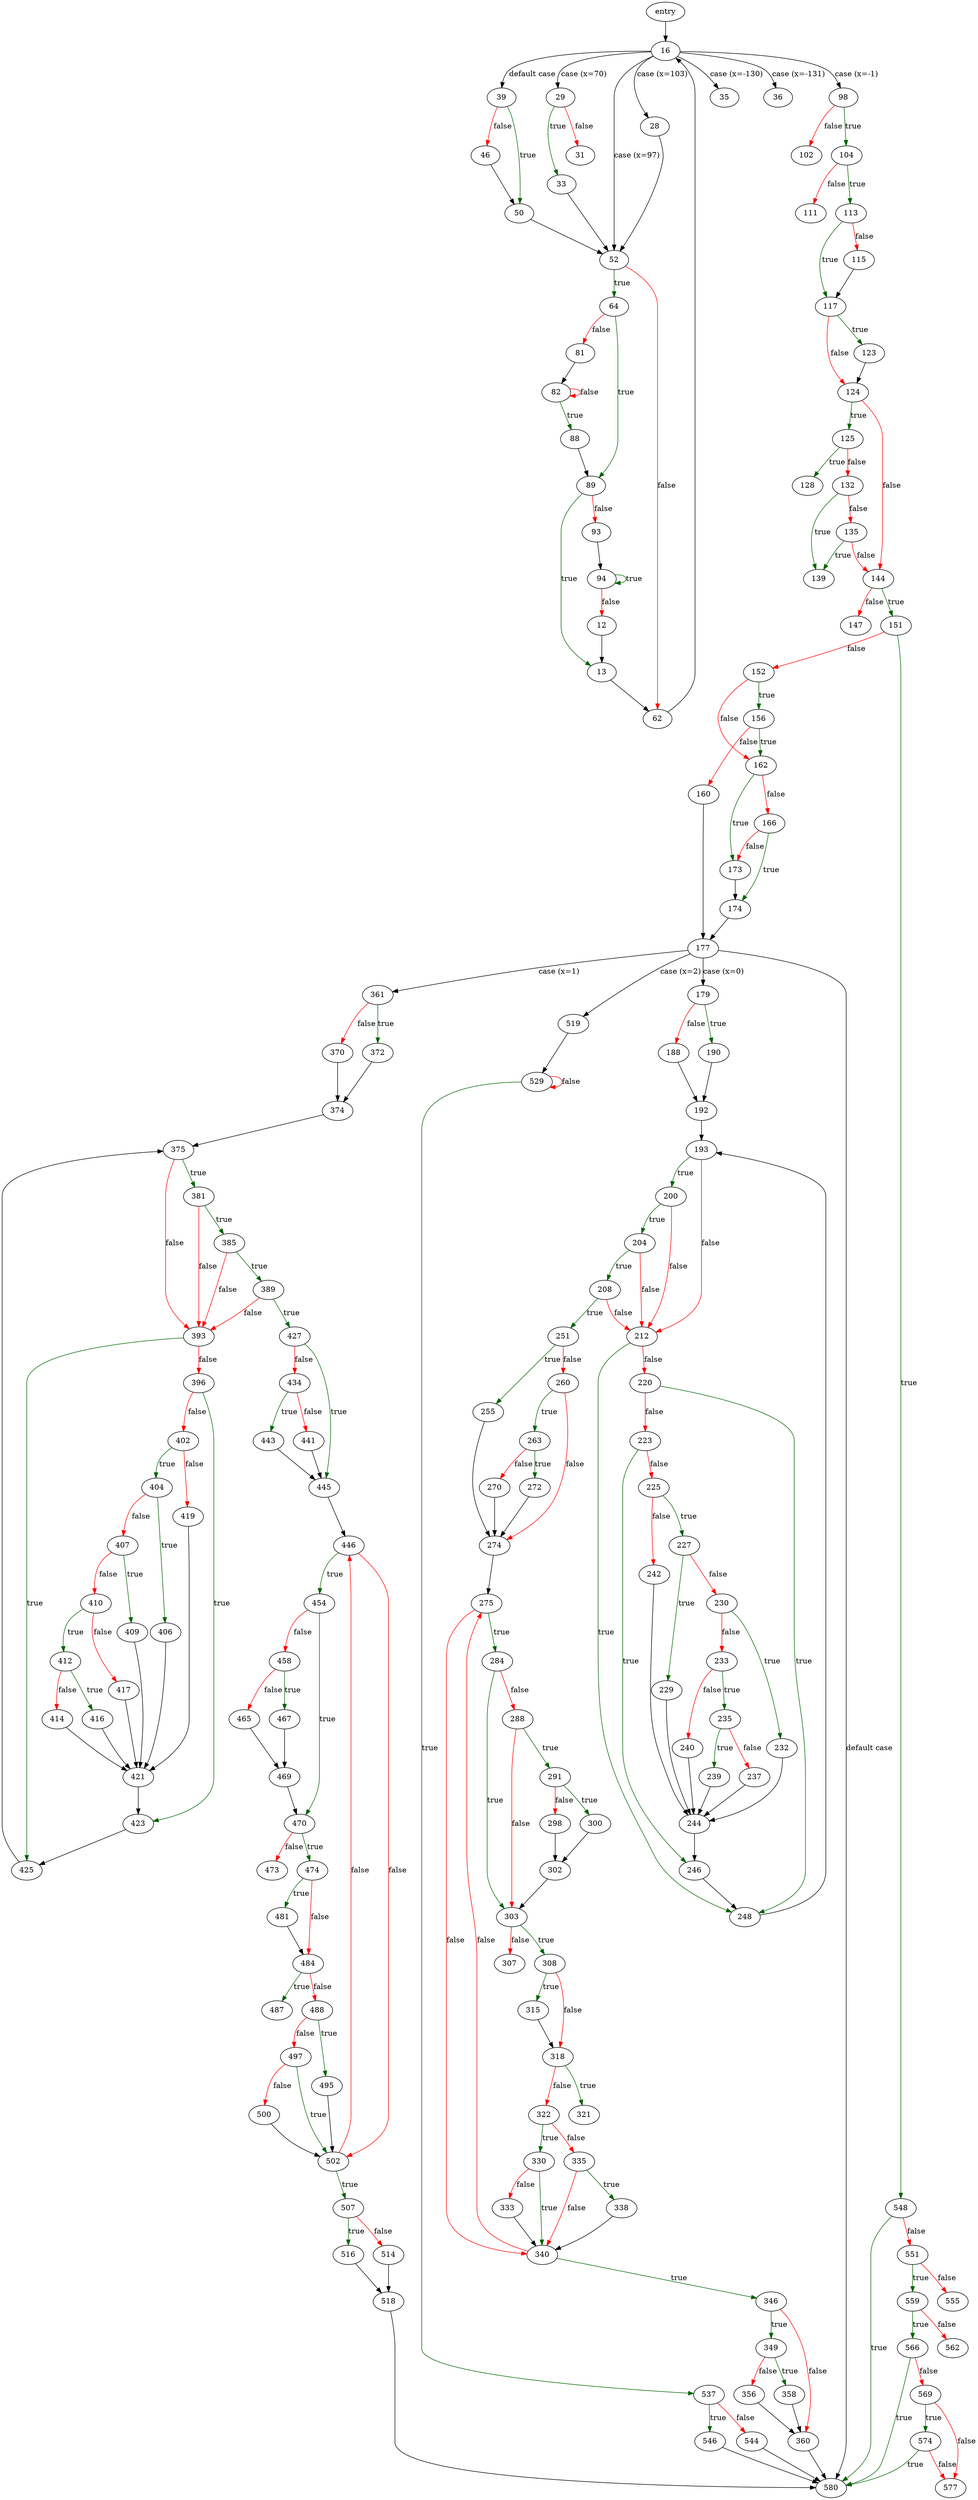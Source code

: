digraph "main" {
	// Node definitions.
	2 [label=entry];
	12;
	13;
	16;
	28;
	29;
	31;
	33;
	35;
	36;
	39;
	46;
	50;
	52;
	62;
	64;
	81;
	82;
	88;
	89;
	93;
	94;
	98;
	102;
	104;
	111;
	113;
	115;
	117;
	123;
	124;
	125;
	128;
	132;
	135;
	139;
	144;
	147;
	151;
	152;
	156;
	160;
	162;
	166;
	173;
	174;
	177;
	179;
	188;
	190;
	192;
	193;
	200;
	204;
	208;
	212;
	220;
	223;
	225;
	227;
	229;
	230;
	232;
	233;
	235;
	237;
	239;
	240;
	242;
	244;
	246;
	248;
	251;
	255;
	260;
	263;
	270;
	272;
	274;
	275;
	284;
	288;
	291;
	298;
	300;
	302;
	303;
	307;
	308;
	315;
	318;
	321;
	322;
	330;
	333;
	335;
	338;
	340;
	346;
	349;
	356;
	358;
	360;
	361;
	370;
	372;
	374;
	375;
	381;
	385;
	389;
	393;
	396;
	402;
	404;
	406;
	407;
	409;
	410;
	412;
	414;
	416;
	417;
	419;
	421;
	423;
	425;
	427;
	434;
	441;
	443;
	445;
	446;
	454;
	458;
	465;
	467;
	469;
	470;
	473;
	474;
	481;
	484;
	487;
	488;
	495;
	497;
	500;
	502;
	507;
	514;
	516;
	518;
	519;
	529;
	537;
	544;
	546;
	548;
	551;
	555;
	559;
	562;
	566;
	569;
	574;
	577;
	580;

	// Edge definitions.
	2 -> 16;
	12 -> 13;
	13 -> 62;
	16 -> 28 [label="case (x=103)"];
	16 -> 29 [label="case (x=70)"];
	16 -> 35 [label="case (x=-130)"];
	16 -> 36 [label="case (x=-131)"];
	16 -> 39 [label="default case"];
	16 -> 52 [label="case (x=97)"];
	16 -> 98 [label="case (x=-1)"];
	28 -> 52;
	29 -> 31 [
		color=red
		label=false
	];
	29 -> 33 [
		color=darkgreen
		label=true
	];
	33 -> 52;
	39 -> 46 [
		color=red
		label=false
	];
	39 -> 50 [
		color=darkgreen
		label=true
	];
	46 -> 50;
	50 -> 52;
	52 -> 62 [
		color=red
		label=false
	];
	52 -> 64 [
		color=darkgreen
		label=true
	];
	62 -> 16;
	64 -> 81 [
		color=red
		label=false
	];
	64 -> 89 [
		color=darkgreen
		label=true
	];
	81 -> 82;
	82 -> 82 [
		color=red
		label=false
	];
	82 -> 88 [
		color=darkgreen
		label=true
	];
	88 -> 89;
	89 -> 13 [
		color=darkgreen
		label=true
	];
	89 -> 93 [
		color=red
		label=false
	];
	93 -> 94;
	94 -> 12 [
		color=red
		label=false
	];
	94 -> 94 [
		color=darkgreen
		label=true
	];
	98 -> 102 [
		color=red
		label=false
	];
	98 -> 104 [
		color=darkgreen
		label=true
	];
	104 -> 111 [
		color=red
		label=false
	];
	104 -> 113 [
		color=darkgreen
		label=true
	];
	113 -> 115 [
		color=red
		label=false
	];
	113 -> 117 [
		color=darkgreen
		label=true
	];
	115 -> 117;
	117 -> 123 [
		color=darkgreen
		label=true
	];
	117 -> 124 [
		color=red
		label=false
	];
	123 -> 124;
	124 -> 125 [
		color=darkgreen
		label=true
	];
	124 -> 144 [
		color=red
		label=false
	];
	125 -> 128 [
		color=darkgreen
		label=true
	];
	125 -> 132 [
		color=red
		label=false
	];
	132 -> 135 [
		color=red
		label=false
	];
	132 -> 139 [
		color=darkgreen
		label=true
	];
	135 -> 139 [
		color=darkgreen
		label=true
	];
	135 -> 144 [
		color=red
		label=false
	];
	144 -> 147 [
		color=red
		label=false
	];
	144 -> 151 [
		color=darkgreen
		label=true
	];
	151 -> 152 [
		color=red
		label=false
	];
	151 -> 548 [
		color=darkgreen
		label=true
	];
	152 -> 156 [
		color=darkgreen
		label=true
	];
	152 -> 162 [
		color=red
		label=false
	];
	156 -> 160 [
		color=red
		label=false
	];
	156 -> 162 [
		color=darkgreen
		label=true
	];
	160 -> 177;
	162 -> 166 [
		color=red
		label=false
	];
	162 -> 173 [
		color=darkgreen
		label=true
	];
	166 -> 173 [
		color=red
		label=false
	];
	166 -> 174 [
		color=darkgreen
		label=true
	];
	173 -> 174;
	174 -> 177;
	177 -> 179 [label="case (x=0)"];
	177 -> 361 [label="case (x=1)"];
	177 -> 519 [label="case (x=2)"];
	177 -> 580 [label="default case"];
	179 -> 188 [
		color=red
		label=false
	];
	179 -> 190 [
		color=darkgreen
		label=true
	];
	188 -> 192;
	190 -> 192;
	192 -> 193;
	193 -> 200 [
		color=darkgreen
		label=true
	];
	193 -> 212 [
		color=red
		label=false
	];
	200 -> 204 [
		color=darkgreen
		label=true
	];
	200 -> 212 [
		color=red
		label=false
	];
	204 -> 208 [
		color=darkgreen
		label=true
	];
	204 -> 212 [
		color=red
		label=false
	];
	208 -> 212 [
		color=red
		label=false
	];
	208 -> 251 [
		color=darkgreen
		label=true
	];
	212 -> 220 [
		color=red
		label=false
	];
	212 -> 248 [
		color=darkgreen
		label=true
	];
	220 -> 223 [
		color=red
		label=false
	];
	220 -> 248 [
		color=darkgreen
		label=true
	];
	223 -> 225 [
		color=red
		label=false
	];
	223 -> 246 [
		color=darkgreen
		label=true
	];
	225 -> 227 [
		color=darkgreen
		label=true
	];
	225 -> 242 [
		color=red
		label=false
	];
	227 -> 229 [
		color=darkgreen
		label=true
	];
	227 -> 230 [
		color=red
		label=false
	];
	229 -> 244;
	230 -> 232 [
		color=darkgreen
		label=true
	];
	230 -> 233 [
		color=red
		label=false
	];
	232 -> 244;
	233 -> 235 [
		color=darkgreen
		label=true
	];
	233 -> 240 [
		color=red
		label=false
	];
	235 -> 237 [
		color=red
		label=false
	];
	235 -> 239 [
		color=darkgreen
		label=true
	];
	237 -> 244;
	239 -> 244;
	240 -> 244;
	242 -> 244;
	244 -> 246;
	246 -> 248;
	248 -> 193;
	251 -> 255 [
		color=darkgreen
		label=true
	];
	251 -> 260 [
		color=red
		label=false
	];
	255 -> 274;
	260 -> 263 [
		color=darkgreen
		label=true
	];
	260 -> 274 [
		color=red
		label=false
	];
	263 -> 270 [
		color=red
		label=false
	];
	263 -> 272 [
		color=darkgreen
		label=true
	];
	270 -> 274;
	272 -> 274;
	274 -> 275;
	275 -> 284 [
		color=darkgreen
		label=true
	];
	275 -> 340 [
		color=red
		label=false
	];
	284 -> 288 [
		color=red
		label=false
	];
	284 -> 303 [
		color=darkgreen
		label=true
	];
	288 -> 291 [
		color=darkgreen
		label=true
	];
	288 -> 303 [
		color=red
		label=false
	];
	291 -> 298 [
		color=red
		label=false
	];
	291 -> 300 [
		color=darkgreen
		label=true
	];
	298 -> 302;
	300 -> 302;
	302 -> 303;
	303 -> 307 [
		color=red
		label=false
	];
	303 -> 308 [
		color=darkgreen
		label=true
	];
	308 -> 315 [
		color=darkgreen
		label=true
	];
	308 -> 318 [
		color=red
		label=false
	];
	315 -> 318;
	318 -> 321 [
		color=darkgreen
		label=true
	];
	318 -> 322 [
		color=red
		label=false
	];
	322 -> 330 [
		color=darkgreen
		label=true
	];
	322 -> 335 [
		color=red
		label=false
	];
	330 -> 333 [
		color=red
		label=false
	];
	330 -> 340 [
		color=darkgreen
		label=true
	];
	333 -> 340;
	335 -> 338 [
		color=darkgreen
		label=true
	];
	335 -> 340 [
		color=red
		label=false
	];
	338 -> 340;
	340 -> 275 [
		color=red
		label=false
	];
	340 -> 346 [
		color=darkgreen
		label=true
	];
	346 -> 349 [
		color=darkgreen
		label=true
	];
	346 -> 360 [
		color=red
		label=false
	];
	349 -> 356 [
		color=red
		label=false
	];
	349 -> 358 [
		color=darkgreen
		label=true
	];
	356 -> 360;
	358 -> 360;
	360 -> 580;
	361 -> 370 [
		color=red
		label=false
	];
	361 -> 372 [
		color=darkgreen
		label=true
	];
	370 -> 374;
	372 -> 374;
	374 -> 375;
	375 -> 381 [
		color=darkgreen
		label=true
	];
	375 -> 393 [
		color=red
		label=false
	];
	381 -> 385 [
		color=darkgreen
		label=true
	];
	381 -> 393 [
		color=red
		label=false
	];
	385 -> 389 [
		color=darkgreen
		label=true
	];
	385 -> 393 [
		color=red
		label=false
	];
	389 -> 393 [
		color=red
		label=false
	];
	389 -> 427 [
		color=darkgreen
		label=true
	];
	393 -> 396 [
		color=red
		label=false
	];
	393 -> 425 [
		color=darkgreen
		label=true
	];
	396 -> 402 [
		color=red
		label=false
	];
	396 -> 423 [
		color=darkgreen
		label=true
	];
	402 -> 404 [
		color=darkgreen
		label=true
	];
	402 -> 419 [
		color=red
		label=false
	];
	404 -> 406 [
		color=darkgreen
		label=true
	];
	404 -> 407 [
		color=red
		label=false
	];
	406 -> 421;
	407 -> 409 [
		color=darkgreen
		label=true
	];
	407 -> 410 [
		color=red
		label=false
	];
	409 -> 421;
	410 -> 412 [
		color=darkgreen
		label=true
	];
	410 -> 417 [
		color=red
		label=false
	];
	412 -> 414 [
		color=red
		label=false
	];
	412 -> 416 [
		color=darkgreen
		label=true
	];
	414 -> 421;
	416 -> 421;
	417 -> 421;
	419 -> 421;
	421 -> 423;
	423 -> 425;
	425 -> 375;
	427 -> 434 [
		color=red
		label=false
	];
	427 -> 445 [
		color=darkgreen
		label=true
	];
	434 -> 441 [
		color=red
		label=false
	];
	434 -> 443 [
		color=darkgreen
		label=true
	];
	441 -> 445;
	443 -> 445;
	445 -> 446;
	446 -> 454 [
		color=darkgreen
		label=true
	];
	446 -> 502 [
		color=red
		label=false
	];
	454 -> 458 [
		color=red
		label=false
	];
	454 -> 470 [
		color=darkgreen
		label=true
	];
	458 -> 465 [
		color=red
		label=false
	];
	458 -> 467 [
		color=darkgreen
		label=true
	];
	465 -> 469;
	467 -> 469;
	469 -> 470;
	470 -> 473 [
		color=red
		label=false
	];
	470 -> 474 [
		color=darkgreen
		label=true
	];
	474 -> 481 [
		color=darkgreen
		label=true
	];
	474 -> 484 [
		color=red
		label=false
	];
	481 -> 484;
	484 -> 487 [
		color=darkgreen
		label=true
	];
	484 -> 488 [
		color=red
		label=false
	];
	488 -> 495 [
		color=darkgreen
		label=true
	];
	488 -> 497 [
		color=red
		label=false
	];
	495 -> 502;
	497 -> 500 [
		color=red
		label=false
	];
	497 -> 502 [
		color=darkgreen
		label=true
	];
	500 -> 502;
	502 -> 446 [
		color=red
		label=false
	];
	502 -> 507 [
		color=darkgreen
		label=true
	];
	507 -> 514 [
		color=red
		label=false
	];
	507 -> 516 [
		color=darkgreen
		label=true
	];
	514 -> 518;
	516 -> 518;
	518 -> 580;
	519 -> 529;
	529 -> 529 [
		color=red
		label=false
	];
	529 -> 537 [
		color=darkgreen
		label=true
	];
	537 -> 544 [
		color=red
		label=false
	];
	537 -> 546 [
		color=darkgreen
		label=true
	];
	544 -> 580;
	546 -> 580;
	548 -> 551 [
		color=red
		label=false
	];
	548 -> 580 [
		color=darkgreen
		label=true
	];
	551 -> 555 [
		color=red
		label=false
	];
	551 -> 559 [
		color=darkgreen
		label=true
	];
	559 -> 562 [
		color=red
		label=false
	];
	559 -> 566 [
		color=darkgreen
		label=true
	];
	566 -> 569 [
		color=red
		label=false
	];
	566 -> 580 [
		color=darkgreen
		label=true
	];
	569 -> 574 [
		color=darkgreen
		label=true
	];
	569 -> 577 [
		color=red
		label=false
	];
	574 -> 577 [
		color=red
		label=false
	];
	574 -> 580 [
		color=darkgreen
		label=true
	];
}